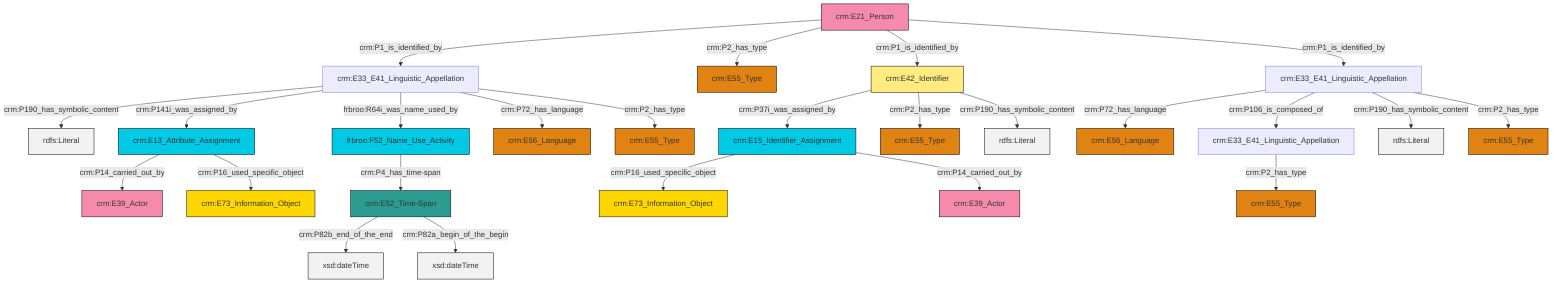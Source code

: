 graph TD
classDef Literal fill:#f2f2f2,stroke:#000000;
classDef CRM_Entity fill:#FFFFFF,stroke:#000000;
classDef Temporal_Entity fill:#00C9E6, stroke:#000000;
classDef Type fill:#E18312, stroke:#000000;
classDef Time-Span fill:#2C9C91, stroke:#000000;
classDef Appellation fill:#FFEB7F, stroke:#000000;
classDef Place fill:#008836, stroke:#000000;
classDef Persistent_Item fill:#B266B2, stroke:#000000;
classDef Conceptual_Object fill:#FFD700, stroke:#000000;
classDef Physical_Thing fill:#D2B48C, stroke:#000000;
classDef Actor fill:#f58aad, stroke:#000000;
classDef PC_Classes fill:#4ce600, stroke:#000000;
classDef Multi fill:#cccccc,stroke:#000000;

0["crm:E33_E41_Linguistic_Appellation"]:::Default -->|crm:P190_has_symbolic_content| 1[rdfs:Literal]:::Literal
4["crm:E42_Identifier"]:::Appellation -->|crm:P37i_was_assigned_by| 5["crm:E15_Identifier_Assignment"]:::Temporal_Entity
4["crm:E42_Identifier"]:::Appellation -->|crm:P2_has_type| 8["crm:E55_Type"]:::Type
9["frbroo:F52_Name_Use_Activity"]:::Temporal_Entity -->|crm:P4_has_time-span| 2["crm:E52_Time-Span"]:::Time-Span
12["crm:E33_E41_Linguistic_Appellation"]:::Default -->|crm:P72_has_language| 13["crm:E56_Language"]:::Type
5["crm:E15_Identifier_Assignment"]:::Temporal_Entity -->|crm:P16_used_specific_object| 15["crm:E73_Information_Object"]:::Conceptual_Object
10["crm:E13_Attribute_Assignment"]:::Temporal_Entity -->|crm:P14_carried_out_by| 25["crm:E39_Actor"]:::Actor
2["crm:E52_Time-Span"]:::Time-Span -->|crm:P82b_end_of_the_end| 26[xsd:dateTime]:::Literal
27["crm:E21_Person"]:::Actor -->|crm:P1_is_identified_by| 0["crm:E33_E41_Linguistic_Appellation"]:::Default
12["crm:E33_E41_Linguistic_Appellation"]:::Default -->|crm:P106_is_composed_of| 22["crm:E33_E41_Linguistic_Appellation"]:::Default
27["crm:E21_Person"]:::Actor -->|crm:P2_has_type| 18["crm:E55_Type"]:::Type
0["crm:E33_E41_Linguistic_Appellation"]:::Default -->|crm:P141i_was_assigned_by| 10["crm:E13_Attribute_Assignment"]:::Temporal_Entity
12["crm:E33_E41_Linguistic_Appellation"]:::Default -->|crm:P190_has_symbolic_content| 29[rdfs:Literal]:::Literal
27["crm:E21_Person"]:::Actor -->|crm:P1_is_identified_by| 4["crm:E42_Identifier"]:::Appellation
12["crm:E33_E41_Linguistic_Appellation"]:::Default -->|crm:P2_has_type| 20["crm:E55_Type"]:::Type
10["crm:E13_Attribute_Assignment"]:::Temporal_Entity -->|crm:P16_used_specific_object| 36["crm:E73_Information_Object"]:::Conceptual_Object
0["crm:E33_E41_Linguistic_Appellation"]:::Default -->|frbroo:R64i_was_name_used_by| 9["frbroo:F52_Name_Use_Activity"]:::Temporal_Entity
2["crm:E52_Time-Span"]:::Time-Span -->|crm:P82a_begin_of_the_begin| 39[xsd:dateTime]:::Literal
0["crm:E33_E41_Linguistic_Appellation"]:::Default -->|crm:P72_has_language| 32["crm:E56_Language"]:::Type
4["crm:E42_Identifier"]:::Appellation -->|crm:P190_has_symbolic_content| 43[rdfs:Literal]:::Literal
5["crm:E15_Identifier_Assignment"]:::Temporal_Entity -->|crm:P14_carried_out_by| 44["crm:E39_Actor"]:::Actor
22["crm:E33_E41_Linguistic_Appellation"]:::Default -->|crm:P2_has_type| 6["crm:E55_Type"]:::Type
0["crm:E33_E41_Linguistic_Appellation"]:::Default -->|crm:P2_has_type| 37["crm:E55_Type"]:::Type
27["crm:E21_Person"]:::Actor -->|crm:P1_is_identified_by| 12["crm:E33_E41_Linguistic_Appellation"]:::Default